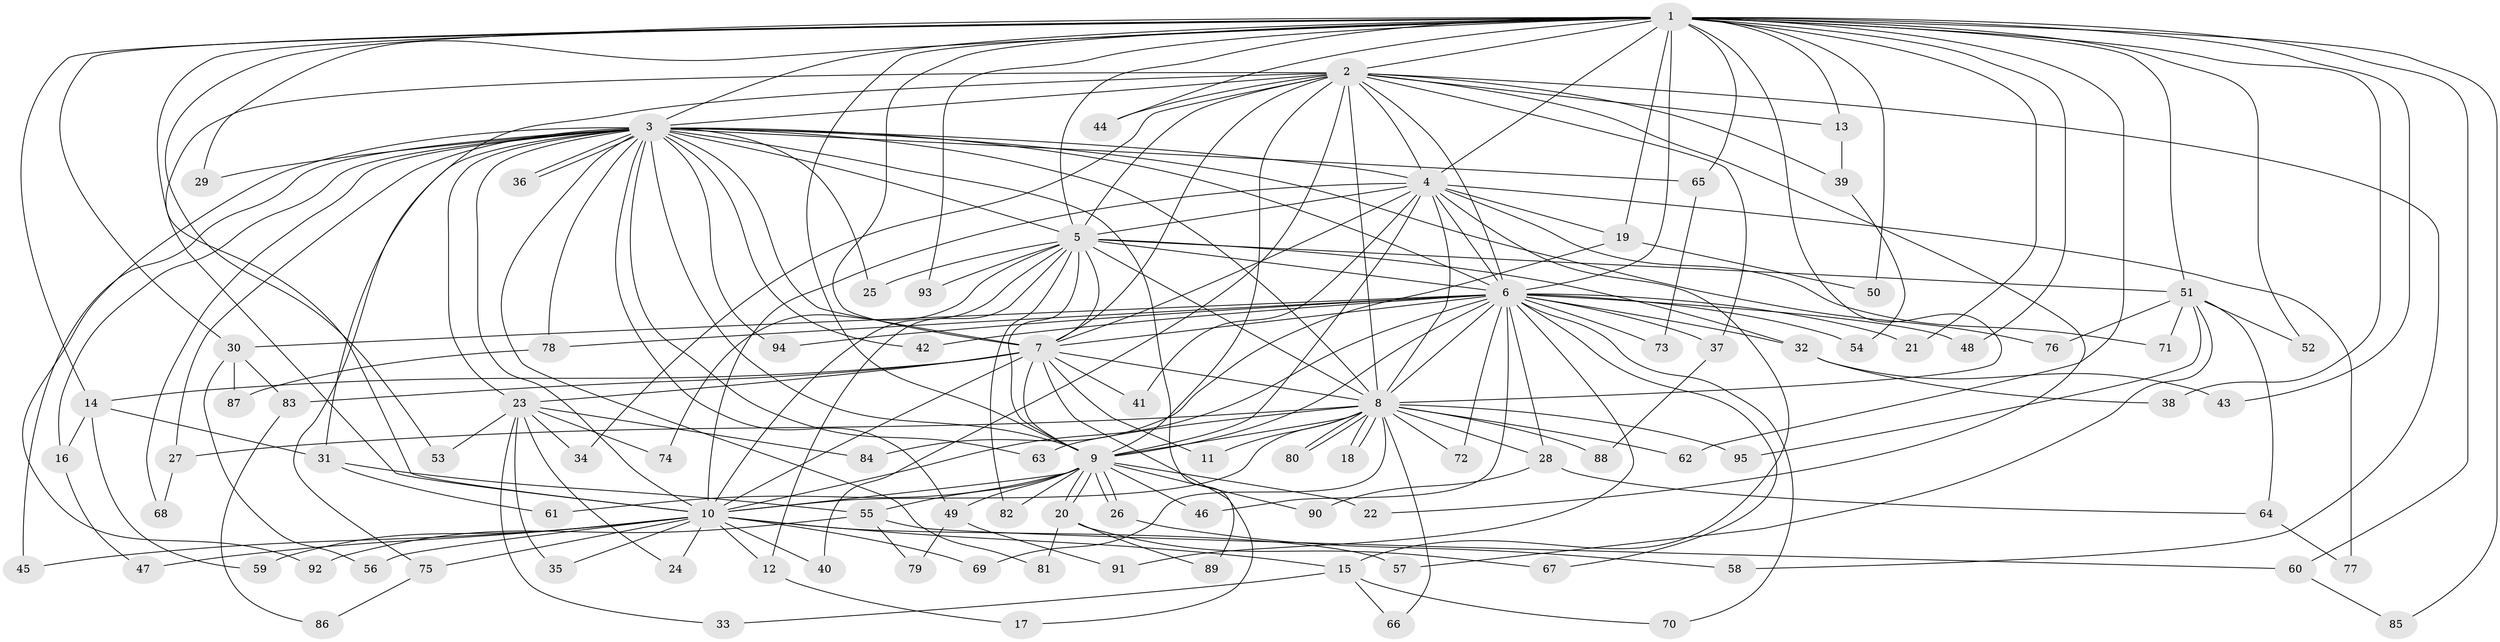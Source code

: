 // coarse degree distribution, {24: 0.02631578947368421, 2: 0.39473684210526316, 6: 0.02631578947368421, 1: 0.5, 17: 0.02631578947368421, 14: 0.02631578947368421}
// Generated by graph-tools (version 1.1) at 2025/49/03/04/25 21:49:54]
// undirected, 95 vertices, 215 edges
graph export_dot {
graph [start="1"]
  node [color=gray90,style=filled];
  1;
  2;
  3;
  4;
  5;
  6;
  7;
  8;
  9;
  10;
  11;
  12;
  13;
  14;
  15;
  16;
  17;
  18;
  19;
  20;
  21;
  22;
  23;
  24;
  25;
  26;
  27;
  28;
  29;
  30;
  31;
  32;
  33;
  34;
  35;
  36;
  37;
  38;
  39;
  40;
  41;
  42;
  43;
  44;
  45;
  46;
  47;
  48;
  49;
  50;
  51;
  52;
  53;
  54;
  55;
  56;
  57;
  58;
  59;
  60;
  61;
  62;
  63;
  64;
  65;
  66;
  67;
  68;
  69;
  70;
  71;
  72;
  73;
  74;
  75;
  76;
  77;
  78;
  79;
  80;
  81;
  82;
  83;
  84;
  85;
  86;
  87;
  88;
  89;
  90;
  91;
  92;
  93;
  94;
  95;
  1 -- 2;
  1 -- 3;
  1 -- 4;
  1 -- 5;
  1 -- 6;
  1 -- 7;
  1 -- 8;
  1 -- 9;
  1 -- 10;
  1 -- 13;
  1 -- 14;
  1 -- 19;
  1 -- 21;
  1 -- 29;
  1 -- 30;
  1 -- 38;
  1 -- 43;
  1 -- 44;
  1 -- 48;
  1 -- 50;
  1 -- 51;
  1 -- 52;
  1 -- 53;
  1 -- 60;
  1 -- 62;
  1 -- 65;
  1 -- 85;
  1 -- 93;
  2 -- 3;
  2 -- 4;
  2 -- 5;
  2 -- 6;
  2 -- 7;
  2 -- 8;
  2 -- 9;
  2 -- 10;
  2 -- 13;
  2 -- 22;
  2 -- 34;
  2 -- 37;
  2 -- 39;
  2 -- 40;
  2 -- 44;
  2 -- 58;
  2 -- 75;
  3 -- 4;
  3 -- 5;
  3 -- 6;
  3 -- 7;
  3 -- 8;
  3 -- 9;
  3 -- 10;
  3 -- 16;
  3 -- 23;
  3 -- 25;
  3 -- 27;
  3 -- 29;
  3 -- 31;
  3 -- 36;
  3 -- 36;
  3 -- 42;
  3 -- 45;
  3 -- 49;
  3 -- 63;
  3 -- 65;
  3 -- 68;
  3 -- 76;
  3 -- 78;
  3 -- 81;
  3 -- 89;
  3 -- 92;
  3 -- 94;
  4 -- 5;
  4 -- 6;
  4 -- 7;
  4 -- 8;
  4 -- 9;
  4 -- 10;
  4 -- 15;
  4 -- 19;
  4 -- 41;
  4 -- 71;
  4 -- 77;
  5 -- 6;
  5 -- 7;
  5 -- 8;
  5 -- 9;
  5 -- 10;
  5 -- 12;
  5 -- 25;
  5 -- 32;
  5 -- 51;
  5 -- 74;
  5 -- 82;
  5 -- 93;
  6 -- 7;
  6 -- 8;
  6 -- 9;
  6 -- 10;
  6 -- 21;
  6 -- 28;
  6 -- 30;
  6 -- 32;
  6 -- 37;
  6 -- 42;
  6 -- 46;
  6 -- 48;
  6 -- 54;
  6 -- 67;
  6 -- 70;
  6 -- 72;
  6 -- 73;
  6 -- 78;
  6 -- 91;
  6 -- 94;
  7 -- 8;
  7 -- 9;
  7 -- 10;
  7 -- 11;
  7 -- 14;
  7 -- 17;
  7 -- 23;
  7 -- 41;
  7 -- 83;
  8 -- 9;
  8 -- 10;
  8 -- 11;
  8 -- 18;
  8 -- 18;
  8 -- 27;
  8 -- 28;
  8 -- 62;
  8 -- 63;
  8 -- 66;
  8 -- 69;
  8 -- 72;
  8 -- 80;
  8 -- 80;
  8 -- 88;
  8 -- 95;
  9 -- 10;
  9 -- 20;
  9 -- 20;
  9 -- 22;
  9 -- 26;
  9 -- 26;
  9 -- 46;
  9 -- 49;
  9 -- 55;
  9 -- 61;
  9 -- 82;
  9 -- 90;
  10 -- 12;
  10 -- 15;
  10 -- 24;
  10 -- 35;
  10 -- 40;
  10 -- 45;
  10 -- 47;
  10 -- 56;
  10 -- 57;
  10 -- 59;
  10 -- 69;
  10 -- 75;
  12 -- 17;
  13 -- 39;
  14 -- 16;
  14 -- 31;
  14 -- 59;
  15 -- 33;
  15 -- 66;
  15 -- 70;
  16 -- 47;
  19 -- 50;
  19 -- 84;
  20 -- 67;
  20 -- 81;
  20 -- 89;
  23 -- 24;
  23 -- 33;
  23 -- 34;
  23 -- 35;
  23 -- 53;
  23 -- 74;
  23 -- 84;
  26 -- 58;
  27 -- 68;
  28 -- 64;
  28 -- 90;
  30 -- 56;
  30 -- 83;
  30 -- 87;
  31 -- 55;
  31 -- 61;
  32 -- 38;
  32 -- 43;
  37 -- 88;
  39 -- 54;
  49 -- 79;
  49 -- 91;
  51 -- 52;
  51 -- 57;
  51 -- 64;
  51 -- 71;
  51 -- 76;
  51 -- 95;
  55 -- 60;
  55 -- 79;
  55 -- 92;
  60 -- 85;
  64 -- 77;
  65 -- 73;
  75 -- 86;
  78 -- 87;
  83 -- 86;
}
